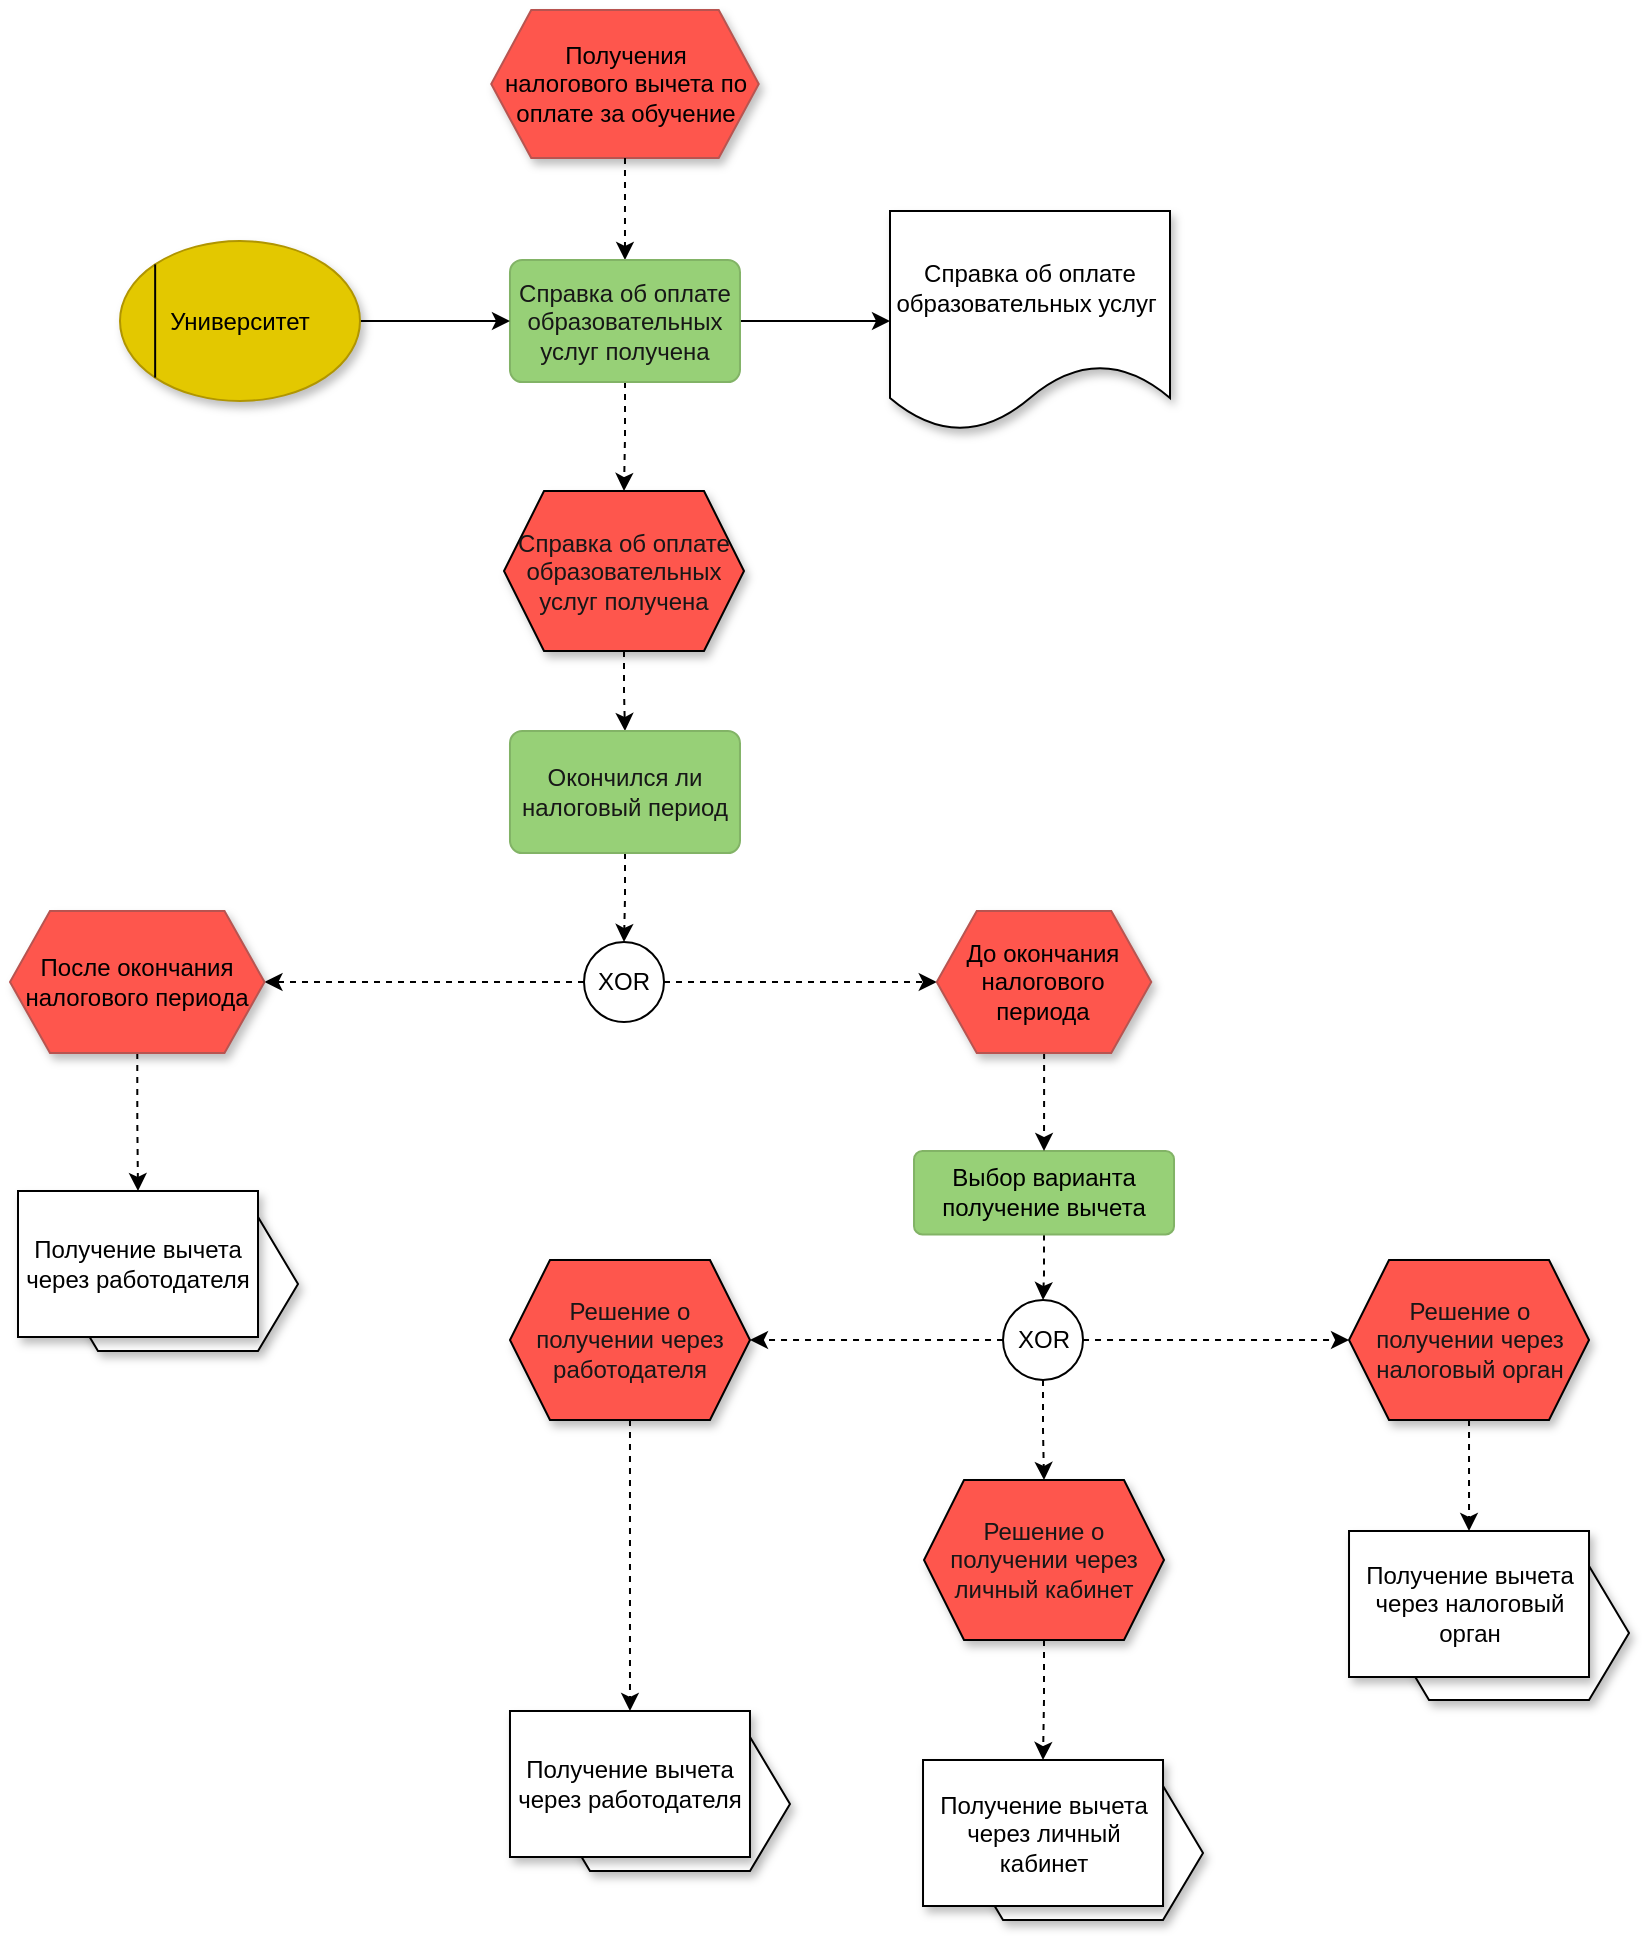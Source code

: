 <mxfile version="20.8.16" type="device"><diagram name="Страница — 1" id="Iz-HPFrRvookkUTsKBIt"><mxGraphModel dx="2412" dy="2573" grid="1" gridSize="10" guides="1" tooltips="1" connect="1" arrows="1" fold="1" page="1" pageScale="1" pageWidth="827" pageHeight="1169" math="0" shadow="0"><root><mxCell id="0"/><mxCell id="1" parent="0"/><mxCell id="tvUgkEQ9oorEayazKqwI-20" value="Получения&lt;br/&gt;налогового вычета по оплате за обучение" style="shape=hexagon;perimeter=hexagonPerimeter2;whiteSpace=wrap;html=1;fixedSize=1;shadow=1;fillColor=#fe564d;strokeColor=#b85450;" parent="1" vertex="1"><mxGeometry x="500.62" y="-370" width="133.75" height="74" as="geometry"/></mxCell><mxCell id="tvUgkEQ9oorEayazKqwI-24" style="edgeStyle=orthogonalEdgeStyle;rounded=0;orthogonalLoop=1;jettySize=auto;html=1;fontColor=#171717;endArrow=classic;endFill=1;dashed=1;exitX=0.5;exitY=1;exitDx=0;exitDy=0;entryX=0.5;entryY=0;entryDx=0;entryDy=0;" parent="1" source="tvUgkEQ9oorEayazKqwI-20" target="tvUgkEQ9oorEayazKqwI-40" edge="1"><mxGeometry relative="1" as="geometry"><mxPoint x="567.6" y="-285.5" as="sourcePoint"/><mxPoint x="567.495" y="-239.5" as="targetPoint"/></mxGeometry></mxCell><mxCell id="tvUgkEQ9oorEayazKqwI-69" style="edgeStyle=orthogonalEdgeStyle;rounded=0;orthogonalLoop=1;jettySize=auto;html=1;fontColor=#171717;endArrow=classic;endFill=1;" parent="1" source="tvUgkEQ9oorEayazKqwI-40" target="tvUgkEQ9oorEayazKqwI-67" edge="1"><mxGeometry relative="1" as="geometry"/></mxCell><mxCell id="tvUgkEQ9oorEayazKqwI-74" style="edgeStyle=orthogonalEdgeStyle;rounded=0;orthogonalLoop=1;jettySize=auto;html=1;fontColor=#171717;endArrow=classic;endFill=1;dashed=1;" parent="1" source="tvUgkEQ9oorEayazKqwI-40" target="tvUgkEQ9oorEayazKqwI-73" edge="1"><mxGeometry relative="1" as="geometry"/></mxCell><mxCell id="tvUgkEQ9oorEayazKqwI-40" value="&lt;span style=&quot;color: rgb(23, 23, 23); font-family: Helvetica; font-size: 12px; font-style: normal; font-variant-ligatures: normal; font-variant-caps: normal; font-weight: 400; letter-spacing: normal; orphans: 2; text-align: center; text-indent: 0px; text-transform: none; widows: 2; word-spacing: 0px; -webkit-text-stroke-width: 0px; text-decoration-thickness: initial; text-decoration-style: initial; text-decoration-color: initial; float: none; display: inline !important;&quot;&gt;Справка об оплате образовательных услуг получена&lt;/span&gt;" style="rounded=1;arcSize=10;whiteSpace=wrap;html=1;align=center;fillColor=#97D077;strokeColor=#82b366;" parent="1" vertex="1"><mxGeometry x="509.99" y="-245" width="115" height="61" as="geometry"/></mxCell><mxCell id="tvUgkEQ9oorEayazKqwI-67" value="Справка об&amp;nbsp;оплате образовательных услуг&amp;nbsp;" style="shape=document;whiteSpace=wrap;html=1;boundedLbl=1;shadow=1;" parent="1" vertex="1"><mxGeometry x="700" y="-269.5" width="140" height="110" as="geometry"/></mxCell><mxCell id="tvUgkEQ9oorEayazKqwI-72" style="edgeStyle=orthogonalEdgeStyle;rounded=0;orthogonalLoop=1;jettySize=auto;html=1;fontColor=#171717;endArrow=classic;endFill=1;" parent="1" source="tvUgkEQ9oorEayazKqwI-70" target="tvUgkEQ9oorEayazKqwI-40" edge="1"><mxGeometry relative="1" as="geometry"/></mxCell><mxCell id="tvUgkEQ9oorEayazKqwI-70" value="Университет" style="ellipse;whiteSpace=wrap;html=1;shadow=1;fontColor=#000000;fillColor=#e3c800;strokeColor=#B09500;" parent="1" vertex="1"><mxGeometry x="315" y="-254.5" width="120" height="80" as="geometry"/></mxCell><mxCell id="tvUgkEQ9oorEayazKqwI-71" value="" style="endArrow=none;html=1;rounded=0;fontColor=#171717;entryX=0;entryY=0;entryDx=0;entryDy=0;exitX=0;exitY=1;exitDx=0;exitDy=0;" parent="1" source="tvUgkEQ9oorEayazKqwI-70" target="tvUgkEQ9oorEayazKqwI-70" edge="1"><mxGeometry width="50" height="50" relative="1" as="geometry"><mxPoint x="240" y="-239.5" as="sourcePoint"/><mxPoint x="290" y="-289.5" as="targetPoint"/></mxGeometry></mxCell><mxCell id="tvUgkEQ9oorEayazKqwI-110" style="edgeStyle=orthogonalEdgeStyle;rounded=0;orthogonalLoop=1;jettySize=auto;html=1;entryX=0.5;entryY=0;entryDx=0;entryDy=0;dashed=1;fontColor=#171717;endArrow=classic;endFill=1;" parent="1" source="tvUgkEQ9oorEayazKqwI-73" target="tvUgkEQ9oorEayazKqwI-109" edge="1"><mxGeometry relative="1" as="geometry"/></mxCell><mxCell id="tvUgkEQ9oorEayazKqwI-73" value="Справка об оплате образовательных услуг получена" style="shape=hexagon;perimeter=hexagonPerimeter2;whiteSpace=wrap;html=1;fixedSize=1;shadow=1;fontColor=#171717;fillColor=#fe564d;gradientColor=none;" parent="1" vertex="1"><mxGeometry x="507" y="-129.5" width="120" height="80" as="geometry"/></mxCell><mxCell id="tvUgkEQ9oorEayazKqwI-79" style="edgeStyle=orthogonalEdgeStyle;rounded=0;orthogonalLoop=1;jettySize=auto;html=1;entryX=0.5;entryY=0;entryDx=0;entryDy=0;dashed=1;fontColor=#171717;endArrow=classic;endFill=1;" parent="1" source="tvUgkEQ9oorEayazKqwI-76" target="tvUgkEQ9oorEayazKqwI-78" edge="1"><mxGeometry relative="1" as="geometry"/></mxCell><mxCell id="tvUgkEQ9oorEayazKqwI-76" value="Выбор варианта получение вычета" style="rounded=1;arcSize=10;whiteSpace=wrap;html=1;align=center;fillColor=#97D077;strokeColor=#82b366;" parent="1" vertex="1"><mxGeometry x="712.01" y="200.5" width="130" height="41.75" as="geometry"/></mxCell><mxCell id="tvUgkEQ9oorEayazKqwI-84" style="edgeStyle=orthogonalEdgeStyle;rounded=0;orthogonalLoop=1;jettySize=auto;html=1;entryX=1;entryY=0.5;entryDx=0;entryDy=0;dashed=1;fontColor=#171717;endArrow=classic;endFill=1;" parent="1" source="tvUgkEQ9oorEayazKqwI-78" target="tvUgkEQ9oorEayazKqwI-83" edge="1"><mxGeometry relative="1" as="geometry"><mxPoint x="629.51" y="295" as="targetPoint"/></mxGeometry></mxCell><mxCell id="tvUgkEQ9oorEayazKqwI-85" style="edgeStyle=orthogonalEdgeStyle;rounded=0;orthogonalLoop=1;jettySize=auto;html=1;entryX=0;entryY=0.5;entryDx=0;entryDy=0;dashed=1;fontColor=#171717;endArrow=classic;endFill=1;" parent="1" source="tvUgkEQ9oorEayazKqwI-78" target="tvUgkEQ9oorEayazKqwI-82" edge="1"><mxGeometry relative="1" as="geometry"/></mxCell><mxCell id="tvUgkEQ9oorEayazKqwI-97" style="edgeStyle=orthogonalEdgeStyle;rounded=0;orthogonalLoop=1;jettySize=auto;html=1;entryX=0.5;entryY=0;entryDx=0;entryDy=0;dashed=1;fontColor=#171717;endArrow=classic;endFill=1;" parent="1" source="tvUgkEQ9oorEayazKqwI-78" target="tvUgkEQ9oorEayazKqwI-96" edge="1"><mxGeometry relative="1" as="geometry"/></mxCell><mxCell id="tvUgkEQ9oorEayazKqwI-78" value="XOR" style="ellipse;whiteSpace=wrap;html=1;aspect=fixed;rotation=0;" parent="1" vertex="1"><mxGeometry x="756.51" y="275" width="40" height="40" as="geometry"/></mxCell><mxCell id="tvUgkEQ9oorEayazKqwI-95" style="edgeStyle=orthogonalEdgeStyle;rounded=0;orthogonalLoop=1;jettySize=auto;html=1;dashed=1;fontColor=#171717;endArrow=classic;endFill=1;" parent="1" source="tvUgkEQ9oorEayazKqwI-82" target="tvUgkEQ9oorEayazKqwI-94" edge="1"><mxGeometry relative="1" as="geometry"/></mxCell><mxCell id="tvUgkEQ9oorEayazKqwI-82" value="Решение о получении через налоговый орган" style="shape=hexagon;perimeter=hexagonPerimeter2;whiteSpace=wrap;html=1;fixedSize=1;shadow=1;fontColor=#171717;fillColor=#fe564d;gradientColor=none;" parent="1" vertex="1"><mxGeometry x="929.51" y="255" width="120" height="80" as="geometry"/></mxCell><mxCell id="tvUgkEQ9oorEayazKqwI-90" style="edgeStyle=orthogonalEdgeStyle;rounded=0;orthogonalLoop=1;jettySize=auto;html=1;dashed=1;fontColor=#171717;endArrow=classic;endFill=1;entryX=0.5;entryY=0;entryDx=0;entryDy=0;exitX=0.5;exitY=1;exitDx=0;exitDy=0;" parent="1" source="tvUgkEQ9oorEayazKqwI-83" target="tvUgkEQ9oorEayazKqwI-89" edge="1"><mxGeometry relative="1" as="geometry"><mxPoint x="569.51" y="335" as="sourcePoint"/><mxPoint x="569.51" y="385" as="targetPoint"/></mxGeometry></mxCell><mxCell id="tvUgkEQ9oorEayazKqwI-83" value="Решение о получении через работодателя" style="shape=hexagon;perimeter=hexagonPerimeter2;whiteSpace=wrap;html=1;fixedSize=1;shadow=1;fontColor=#171717;fillColor=#fe564d;gradientColor=none;" parent="1" vertex="1"><mxGeometry x="509.99" y="255" width="120" height="80" as="geometry"/></mxCell><mxCell id="tvUgkEQ9oorEayazKqwI-86" value="" style="group" parent="1" vertex="1" connectable="0"><mxGeometry x="509.99" y="480.5" width="140" height="80" as="geometry"/></mxCell><mxCell id="tvUgkEQ9oorEayazKqwI-87" value="" style="group" parent="tvUgkEQ9oorEayazKqwI-86" vertex="1" connectable="0"><mxGeometry width="140" height="80" as="geometry"/></mxCell><mxCell id="tvUgkEQ9oorEayazKqwI-88" value="" style="shape=hexagon;perimeter=hexagonPerimeter2;whiteSpace=wrap;html=1;fixedSize=1;shadow=1;" parent="tvUgkEQ9oorEayazKqwI-87" vertex="1"><mxGeometry x="20" y="13" width="120" height="67" as="geometry"/></mxCell><mxCell id="tvUgkEQ9oorEayazKqwI-89" value="Получение вычета через работодателя" style="rounded=0;whiteSpace=wrap;html=1;shadow=1;" parent="tvUgkEQ9oorEayazKqwI-87" vertex="1"><mxGeometry width="120" height="73" as="geometry"/></mxCell><mxCell id="tvUgkEQ9oorEayazKqwI-91" value="" style="group" parent="1" vertex="1" connectable="0"><mxGeometry x="919.51" y="365" width="140" height="80" as="geometry"/></mxCell><mxCell id="tvUgkEQ9oorEayazKqwI-92" value="" style="group" parent="tvUgkEQ9oorEayazKqwI-91" vertex="1" connectable="0"><mxGeometry width="140" height="80" as="geometry"/></mxCell><mxCell id="tvUgkEQ9oorEayazKqwI-93" value="" style="shape=hexagon;perimeter=hexagonPerimeter2;whiteSpace=wrap;html=1;fixedSize=1;shadow=1;" parent="tvUgkEQ9oorEayazKqwI-92" vertex="1"><mxGeometry x="30" y="43" width="120" height="67" as="geometry"/></mxCell><mxCell id="tvUgkEQ9oorEayazKqwI-94" value="Получение вычета через налоговый орган" style="rounded=0;whiteSpace=wrap;html=1;shadow=1;" parent="tvUgkEQ9oorEayazKqwI-92" vertex="1"><mxGeometry x="10" y="25.5" width="120" height="73" as="geometry"/></mxCell><mxCell id="tvUgkEQ9oorEayazKqwI-102" style="edgeStyle=orthogonalEdgeStyle;rounded=0;orthogonalLoop=1;jettySize=auto;html=1;dashed=1;fontColor=#171717;endArrow=classic;endFill=1;" parent="1" source="tvUgkEQ9oorEayazKqwI-96" target="tvUgkEQ9oorEayazKqwI-101" edge="1"><mxGeometry relative="1" as="geometry"/></mxCell><mxCell id="tvUgkEQ9oorEayazKqwI-96" value="Решение о получении через личный кабинет" style="shape=hexagon;perimeter=hexagonPerimeter2;whiteSpace=wrap;html=1;fixedSize=1;shadow=1;fontColor=#171717;fillColor=#fe564d;gradientColor=none;" parent="1" vertex="1"><mxGeometry x="717" y="365" width="120" height="80" as="geometry"/></mxCell><mxCell id="tvUgkEQ9oorEayazKqwI-98" value="" style="group" parent="1" vertex="1" connectable="0"><mxGeometry x="716.51" y="505" width="140" height="80" as="geometry"/></mxCell><mxCell id="tvUgkEQ9oorEayazKqwI-99" value="" style="group" parent="tvUgkEQ9oorEayazKqwI-98" vertex="1" connectable="0"><mxGeometry width="140" height="80" as="geometry"/></mxCell><mxCell id="tvUgkEQ9oorEayazKqwI-100" value="" style="shape=hexagon;perimeter=hexagonPerimeter2;whiteSpace=wrap;html=1;fixedSize=1;shadow=1;" parent="tvUgkEQ9oorEayazKqwI-99" vertex="1"><mxGeometry x="20" y="13" width="120" height="67" as="geometry"/></mxCell><mxCell id="tvUgkEQ9oorEayazKqwI-101" value="Получение вычета через личный кабинет" style="rounded=0;whiteSpace=wrap;html=1;shadow=1;" parent="tvUgkEQ9oorEayazKqwI-99" vertex="1"><mxGeometry width="120" height="73" as="geometry"/></mxCell><mxCell id="tvUgkEQ9oorEayazKqwI-105" style="edgeStyle=orthogonalEdgeStyle;rounded=0;orthogonalLoop=1;jettySize=auto;html=1;dashed=1;fontColor=#171717;endArrow=classic;endFill=1;entryX=0;entryY=0.5;entryDx=0;entryDy=0;" parent="1" source="tvUgkEQ9oorEayazKqwI-103" target="tvUgkEQ9oorEayazKqwI-107" edge="1"><mxGeometry relative="1" as="geometry"><mxPoint x="702.51" y="116.0" as="targetPoint"/></mxGeometry></mxCell><mxCell id="tvUgkEQ9oorEayazKqwI-113" style="edgeStyle=orthogonalEdgeStyle;rounded=0;orthogonalLoop=1;jettySize=auto;html=1;entryX=1;entryY=0.5;entryDx=0;entryDy=0;dashed=1;fontColor=#171717;endArrow=classic;endFill=1;" parent="1" source="tvUgkEQ9oorEayazKqwI-103" target="tvUgkEQ9oorEayazKqwI-112" edge="1"><mxGeometry relative="1" as="geometry"/></mxCell><mxCell id="tvUgkEQ9oorEayazKqwI-103" value="XOR" style="ellipse;whiteSpace=wrap;html=1;aspect=fixed;rotation=0;" parent="1" vertex="1"><mxGeometry x="547" y="96" width="40" height="40" as="geometry"/></mxCell><mxCell id="tvUgkEQ9oorEayazKqwI-108" style="edgeStyle=orthogonalEdgeStyle;rounded=0;orthogonalLoop=1;jettySize=auto;html=1;entryX=0.5;entryY=0;entryDx=0;entryDy=0;dashed=1;fontColor=#171717;endArrow=classic;endFill=1;" parent="1" source="tvUgkEQ9oorEayazKqwI-107" target="tvUgkEQ9oorEayazKqwI-76" edge="1"><mxGeometry relative="1" as="geometry"/></mxCell><mxCell id="tvUgkEQ9oorEayazKqwI-107" value="До окончания налогового периода" style="shape=hexagon;perimeter=hexagonPerimeter2;whiteSpace=wrap;html=1;fixedSize=1;shadow=1;fillColor=#fe564d;strokeColor=#b85450;" parent="1" vertex="1"><mxGeometry x="723.38" y="80.5" width="107.25" height="71" as="geometry"/></mxCell><mxCell id="tvUgkEQ9oorEayazKqwI-111" style="edgeStyle=orthogonalEdgeStyle;rounded=0;orthogonalLoop=1;jettySize=auto;html=1;dashed=1;fontColor=#171717;endArrow=classic;endFill=1;" parent="1" source="tvUgkEQ9oorEayazKqwI-109" target="tvUgkEQ9oorEayazKqwI-103" edge="1"><mxGeometry relative="1" as="geometry"/></mxCell><mxCell id="tvUgkEQ9oorEayazKqwI-109" value="&lt;font color=&quot;#171717&quot;&gt;Окончился ли налоговый период&lt;/font&gt;" style="rounded=1;arcSize=10;whiteSpace=wrap;html=1;align=center;fillColor=#97D077;strokeColor=#82b366;" parent="1" vertex="1"><mxGeometry x="509.99" y="-9.5" width="115" height="61" as="geometry"/></mxCell><mxCell id="tvUgkEQ9oorEayazKqwI-118" style="edgeStyle=orthogonalEdgeStyle;rounded=0;orthogonalLoop=1;jettySize=auto;html=1;dashed=1;fontColor=#171717;endArrow=classic;endFill=1;" parent="1" source="tvUgkEQ9oorEayazKqwI-112" target="tvUgkEQ9oorEayazKqwI-117" edge="1"><mxGeometry relative="1" as="geometry"/></mxCell><mxCell id="tvUgkEQ9oorEayazKqwI-112" value="После окончания налогового периода" style="shape=hexagon;perimeter=hexagonPerimeter2;whiteSpace=wrap;html=1;fixedSize=1;shadow=1;fillColor=#fe564d;strokeColor=#b85450;" parent="1" vertex="1"><mxGeometry x="260" y="80.5" width="127.25" height="71" as="geometry"/></mxCell><mxCell id="tvUgkEQ9oorEayazKqwI-114" value="" style="group" parent="1" vertex="1" connectable="0"><mxGeometry x="264" y="220.5" width="140" height="80" as="geometry"/></mxCell><mxCell id="tvUgkEQ9oorEayazKqwI-115" value="" style="group" parent="tvUgkEQ9oorEayazKqwI-114" vertex="1" connectable="0"><mxGeometry width="140" height="80" as="geometry"/></mxCell><mxCell id="tvUgkEQ9oorEayazKqwI-116" value="" style="shape=hexagon;perimeter=hexagonPerimeter2;whiteSpace=wrap;html=1;fixedSize=1;shadow=1;" parent="tvUgkEQ9oorEayazKqwI-115" vertex="1"><mxGeometry x="20" y="13" width="120" height="67" as="geometry"/></mxCell><mxCell id="tvUgkEQ9oorEayazKqwI-117" value="Получение вычета через работодателя" style="rounded=0;whiteSpace=wrap;html=1;shadow=1;" parent="tvUgkEQ9oorEayazKqwI-115" vertex="1"><mxGeometry width="120" height="73" as="geometry"/></mxCell></root></mxGraphModel></diagram></mxfile>
